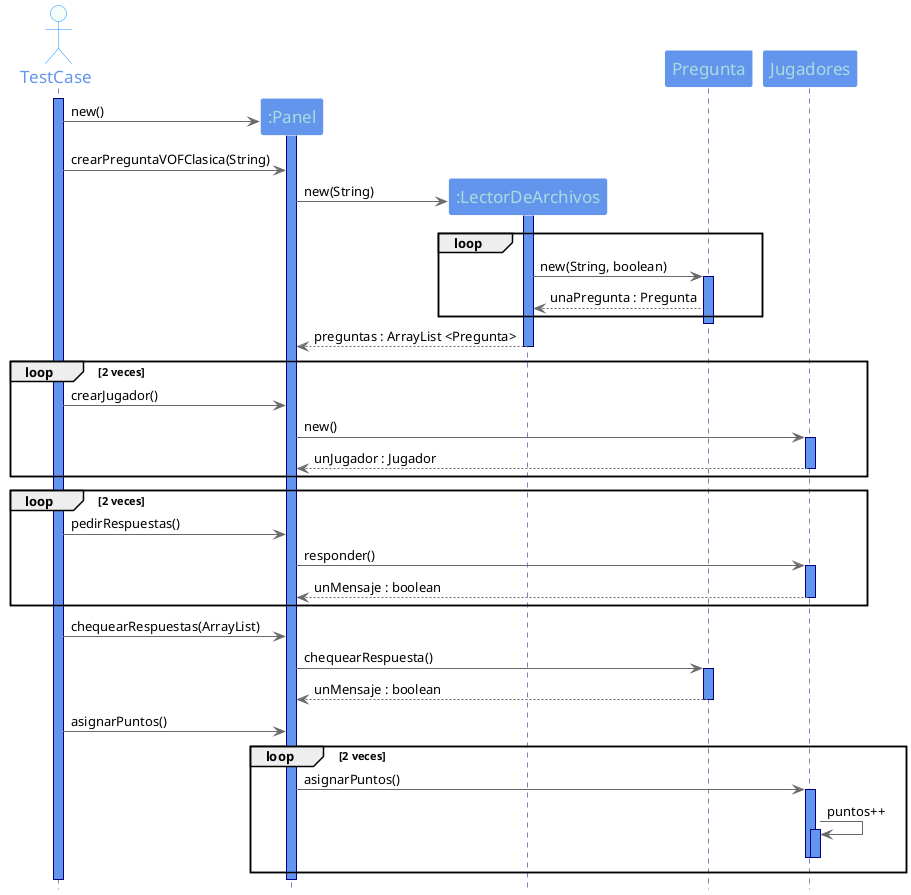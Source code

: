 @startuml

hide footbox
skinparam backgroundColor white

skinparam sequence {
ArrowColor DimGray
ActorBorderColor DodgerBlue
LifeLineBorderColor Navy
LifeLineBackgroundColor CornflowerBlue
ParticipantBorderColor LighSlateGray
ParticipantBackgroundColor CornflowerBlue
ParticipantFontName Impact
ParticipantFontSize 17
ParticipantFontColor #A9DCDF
ActorBackgroundColor mintCream
ActorFontColor CornflowerBlue
ActorFontSize 17
ActorFontName Aapex
}

actor TestCase
activate TestCase

participant ":Panel" as Panel
create Panel

TestCase -> Panel : new()
activate Panel

TestCase -> Panel : crearPreguntaVOFClasica(String)

participant ":LectorDeArchivos" as Lector
create Lector
Panel -> Lector : new(String)

activate Lector

loop
Lector -> Pregunta : new(String, boolean)
activate Pregunta
Pregunta --> Lector : unaPregunta : Pregunta
end

deactivate Pregunta
Lector --> Panel : preguntas : ArrayList <Pregunta>
deactivate Lector

loop 2 veces
TestCase -> Panel : crearJugador()
Panel -> Jugadores : new()
activate Jugadores
Jugadores --> Panel : unJugador : Jugador
deactivate Jugadores
end

loop 2 veces
TestCase -> Panel : pedirRespuestas()
Panel -> Jugadores : responder()
activate Jugadores
Jugadores --> Panel : unMensaje : boolean
deactivate Jugadores
end

TestCase -> Panel : chequearRespuestas(ArrayList)
Panel -> Pregunta : chequearRespuesta()
activate Pregunta
Pregunta --> Panel : unMensaje : boolean
deactivate Pregunta

TestCase -> Panel : asignarPuntos()

loop 2 veces
Panel -> Jugadores : asignarPuntos()
activate Jugadores
Jugadores -> Jugadores : puntos++
activate Jugadores
deactivate Jugadores
deactivate Jugadores
end

deactivate Panel
deactivate TestCase

@enduml